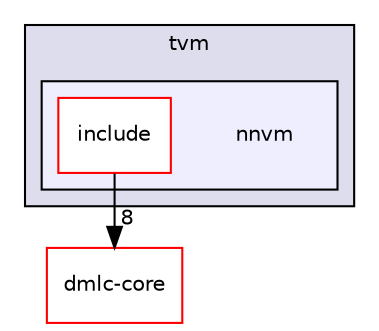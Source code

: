 digraph "/work/mxnet/3rdparty/tvm/nnvm" {
  compound=true
  node [ fontsize="10", fontname="Helvetica"];
  edge [ labelfontsize="10", labelfontname="Helvetica"];
  subgraph clusterdir_d40daf7ef9783ad6669561b9a39523a5 {
    graph [ bgcolor="#ddddee", pencolor="black", label="tvm" fontname="Helvetica", fontsize="10", URL="dir_d40daf7ef9783ad6669561b9a39523a5.html"]
  subgraph clusterdir_59ab2d7405f48271a817356d16f4868c {
    graph [ bgcolor="#eeeeff", pencolor="black", label="" URL="dir_59ab2d7405f48271a817356d16f4868c.html"];
    dir_59ab2d7405f48271a817356d16f4868c [shape=plaintext label="nnvm"];
    dir_564b1b3930cee8f0cd6786ede046ff35 [shape=box label="include" color="red" fillcolor="white" style="filled" URL="dir_564b1b3930cee8f0cd6786ede046ff35.html"];
  }
  }
  dir_82e31a22178767beedddc7597fd1ecb6 [shape=box label="dmlc-core" fillcolor="white" style="filled" color="red" URL="dir_82e31a22178767beedddc7597fd1ecb6.html"];
  dir_564b1b3930cee8f0cd6786ede046ff35->dir_82e31a22178767beedddc7597fd1ecb6 [headlabel="8", labeldistance=1.5 headhref="dir_000013_000004.html"];
}
